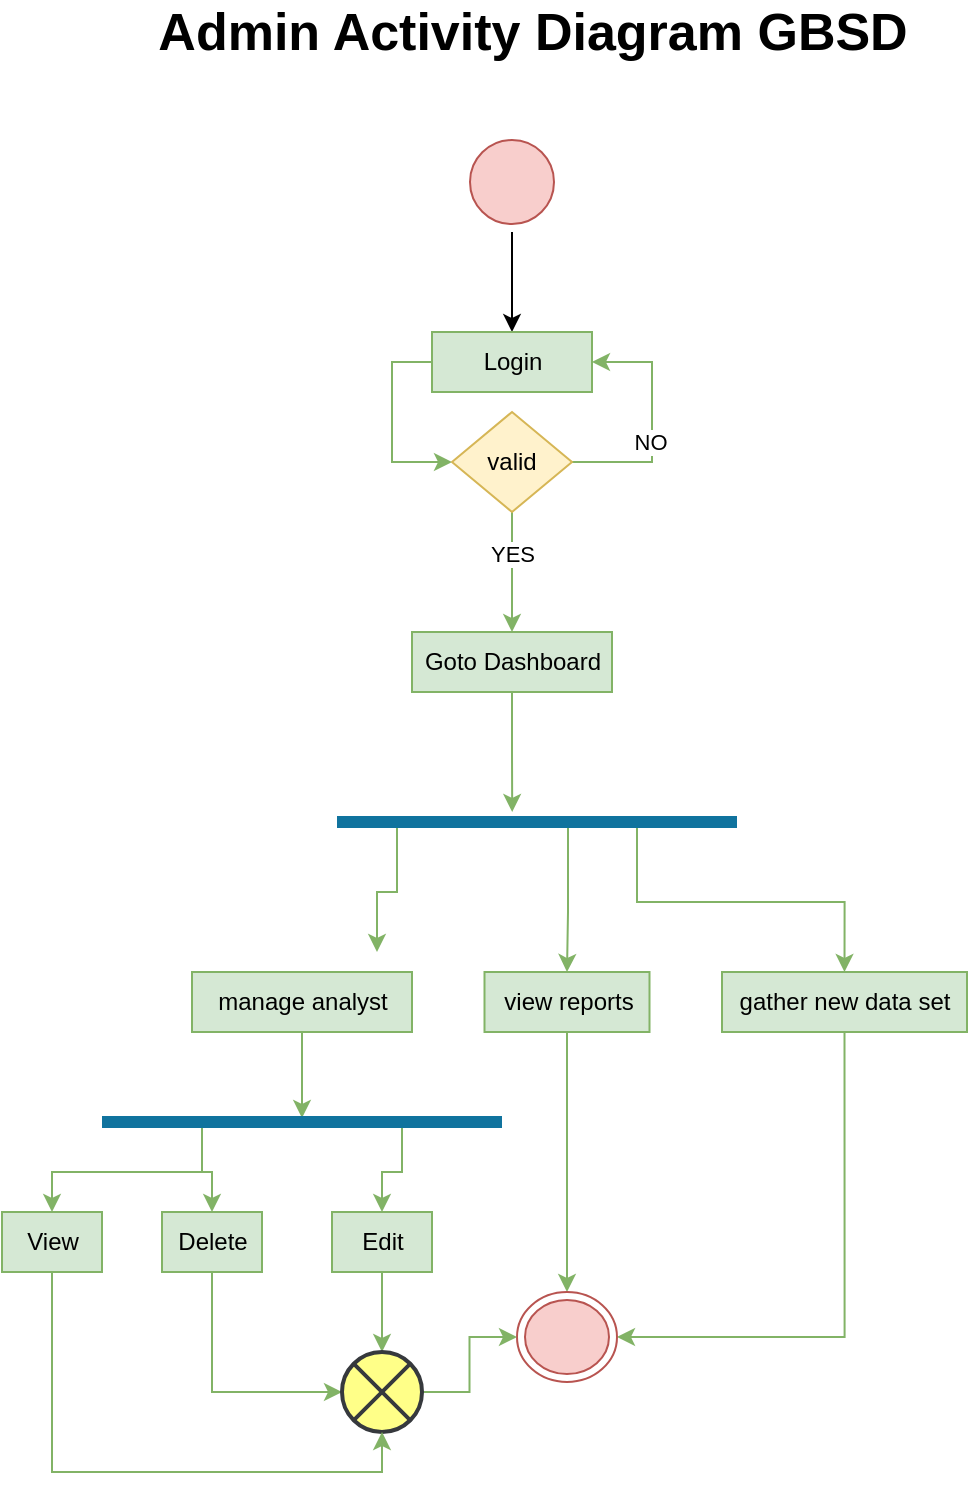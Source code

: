 <mxfile version="16.0.0" type="github">
  <diagram id="R55gWOqjiPcfosr_M6kP" name="Page-1">
    <mxGraphModel dx="1102" dy="614" grid="1" gridSize="10" guides="1" tooltips="1" connect="1" arrows="1" fold="1" page="1" pageScale="1" pageWidth="850" pageHeight="1100" math="0" shadow="0">
      <root>
        <mxCell id="0" />
        <mxCell id="1" parent="0" />
        <mxCell id="Cf-uMxEdngn3-UOEg5tb-1" value="&lt;font style=&quot;font-size: 26px&quot;&gt;&lt;b&gt;Admin Activity Diagram GBSD&lt;/b&gt;&lt;/font&gt;" style="text;html=1;align=center;verticalAlign=middle;resizable=0;points=[];autosize=1;strokeColor=none;fillColor=none;" vertex="1" parent="1">
          <mxGeometry x="230" y="20" width="390" height="20" as="geometry" />
        </mxCell>
        <mxCell id="Cf-uMxEdngn3-UOEg5tb-4" style="edgeStyle=orthogonalEdgeStyle;rounded=0;orthogonalLoop=1;jettySize=auto;html=1;exitX=0.5;exitY=1;exitDx=0;exitDy=0;entryX=0.5;entryY=0;entryDx=0;entryDy=0;" edge="1" parent="1" source="Cf-uMxEdngn3-UOEg5tb-2" target="Cf-uMxEdngn3-UOEg5tb-3">
          <mxGeometry relative="1" as="geometry" />
        </mxCell>
        <mxCell id="Cf-uMxEdngn3-UOEg5tb-2" value="" style="ellipse;html=1;shape=startState;fillColor=#f8cecc;strokeColor=#b85450;" vertex="1" parent="1">
          <mxGeometry x="390" y="80" width="50" height="50" as="geometry" />
        </mxCell>
        <mxCell id="Cf-uMxEdngn3-UOEg5tb-7" style="edgeStyle=orthogonalEdgeStyle;rounded=0;orthogonalLoop=1;jettySize=auto;html=1;exitX=0;exitY=0.5;exitDx=0;exitDy=0;entryX=0;entryY=0.5;entryDx=0;entryDy=0;fillColor=#d5e8d4;strokeColor=#82b366;fontColor=#000000;" edge="1" parent="1" source="Cf-uMxEdngn3-UOEg5tb-3" target="Cf-uMxEdngn3-UOEg5tb-6">
          <mxGeometry relative="1" as="geometry" />
        </mxCell>
        <mxCell id="Cf-uMxEdngn3-UOEg5tb-3" value="Login" style="html=1;dashed=0;whitespace=wrap;fillColor=#d5e8d4;strokeColor=#82b366;" vertex="1" parent="1">
          <mxGeometry x="375" y="180" width="80" height="30" as="geometry" />
        </mxCell>
        <mxCell id="Cf-uMxEdngn3-UOEg5tb-31" style="edgeStyle=orthogonalEdgeStyle;rounded=0;orthogonalLoop=1;jettySize=auto;html=1;exitX=0.5;exitY=1;exitDx=0;exitDy=0;entryX=0.438;entryY=0;entryDx=0;entryDy=0;entryPerimeter=0;fillColor=#d5e8d4;strokeColor=#82b366;" edge="1" parent="1" source="Cf-uMxEdngn3-UOEg5tb-5" target="Cf-uMxEdngn3-UOEg5tb-23">
          <mxGeometry relative="1" as="geometry" />
        </mxCell>
        <mxCell id="Cf-uMxEdngn3-UOEg5tb-5" value="Goto Dashboard" style="html=1;dashed=0;whitespace=wrap;fillColor=#d5e8d4;strokeColor=#82b366;" vertex="1" parent="1">
          <mxGeometry x="365" y="330" width="100" height="30" as="geometry" />
        </mxCell>
        <mxCell id="Cf-uMxEdngn3-UOEg5tb-10" style="edgeStyle=orthogonalEdgeStyle;rounded=0;orthogonalLoop=1;jettySize=auto;html=1;exitX=1;exitY=0.5;exitDx=0;exitDy=0;entryX=1;entryY=0.5;entryDx=0;entryDy=0;fillColor=#d5e8d4;strokeColor=#82b366;" edge="1" parent="1" source="Cf-uMxEdngn3-UOEg5tb-6" target="Cf-uMxEdngn3-UOEg5tb-3">
          <mxGeometry relative="1" as="geometry">
            <Array as="points">
              <mxPoint x="485" y="245" />
              <mxPoint x="485" y="195" />
            </Array>
          </mxGeometry>
        </mxCell>
        <mxCell id="Cf-uMxEdngn3-UOEg5tb-11" value="NO" style="edgeLabel;html=1;align=center;verticalAlign=middle;resizable=0;points=[];" vertex="1" connectable="0" parent="Cf-uMxEdngn3-UOEg5tb-10">
          <mxGeometry x="-0.167" y="1" relative="1" as="geometry">
            <mxPoint as="offset" />
          </mxGeometry>
        </mxCell>
        <mxCell id="Cf-uMxEdngn3-UOEg5tb-12" style="edgeStyle=orthogonalEdgeStyle;rounded=0;orthogonalLoop=1;jettySize=auto;html=1;exitX=0.5;exitY=1;exitDx=0;exitDy=0;entryX=0.5;entryY=0;entryDx=0;entryDy=0;fillColor=#d5e8d4;strokeColor=#82b366;" edge="1" parent="1" source="Cf-uMxEdngn3-UOEg5tb-6" target="Cf-uMxEdngn3-UOEg5tb-5">
          <mxGeometry relative="1" as="geometry" />
        </mxCell>
        <mxCell id="Cf-uMxEdngn3-UOEg5tb-13" value="YES" style="edgeLabel;html=1;align=center;verticalAlign=middle;resizable=0;points=[];" vertex="1" connectable="0" parent="Cf-uMxEdngn3-UOEg5tb-12">
          <mxGeometry x="-0.684" y="1" relative="1" as="geometry">
            <mxPoint x="-1" y="11" as="offset" />
          </mxGeometry>
        </mxCell>
        <mxCell id="Cf-uMxEdngn3-UOEg5tb-6" value="valid" style="rhombus;whiteSpace=wrap;html=1;fillColor=#fff2cc;strokeColor=#d6b656;" vertex="1" parent="1">
          <mxGeometry x="385" y="220" width="60" height="50" as="geometry" />
        </mxCell>
        <mxCell id="Cf-uMxEdngn3-UOEg5tb-20" style="edgeStyle=orthogonalEdgeStyle;rounded=0;orthogonalLoop=1;jettySize=auto;html=1;exitX=0.25;exitY=0.5;exitDx=0;exitDy=0;exitPerimeter=0;fillColor=#d5e8d4;strokeColor=#82b366;" edge="1" parent="1" source="Cf-uMxEdngn3-UOEg5tb-23">
          <mxGeometry relative="1" as="geometry">
            <mxPoint x="347.5" y="490" as="targetPoint" />
            <Array as="points">
              <mxPoint x="357.5" y="425" />
              <mxPoint x="357.5" y="460" />
              <mxPoint x="347.5" y="460" />
            </Array>
          </mxGeometry>
        </mxCell>
        <mxCell id="Cf-uMxEdngn3-UOEg5tb-21" style="edgeStyle=orthogonalEdgeStyle;rounded=0;orthogonalLoop=1;jettySize=auto;html=1;exitX=0.75;exitY=0.5;exitDx=0;exitDy=0;exitPerimeter=0;entryX=0.5;entryY=0;entryDx=0;entryDy=0;fillColor=#d5e8d4;strokeColor=#82b366;" edge="1" parent="1" source="Cf-uMxEdngn3-UOEg5tb-23" target="Cf-uMxEdngn3-UOEg5tb-29">
          <mxGeometry relative="1" as="geometry" />
        </mxCell>
        <mxCell id="Cf-uMxEdngn3-UOEg5tb-22" style="edgeStyle=orthogonalEdgeStyle;rounded=0;orthogonalLoop=1;jettySize=auto;html=1;exitX=0.25;exitY=0.5;exitDx=0;exitDy=0;exitPerimeter=0;entryX=0.5;entryY=0;entryDx=0;entryDy=0;fillColor=#d5e8d4;strokeColor=#82b366;" edge="1" parent="1" source="Cf-uMxEdngn3-UOEg5tb-23" target="Cf-uMxEdngn3-UOEg5tb-27">
          <mxGeometry relative="1" as="geometry">
            <Array as="points">
              <mxPoint x="443" y="425" />
              <mxPoint x="443" y="470" />
            </Array>
          </mxGeometry>
        </mxCell>
        <mxCell id="Cf-uMxEdngn3-UOEg5tb-23" value="" style="shape=line;html=1;strokeWidth=6;strokeColor=#10739e;fillColor=#b1ddf0;" vertex="1" parent="1">
          <mxGeometry x="327.5" y="420" width="200" height="10" as="geometry" />
        </mxCell>
        <mxCell id="Cf-uMxEdngn3-UOEg5tb-34" style="edgeStyle=orthogonalEdgeStyle;rounded=0;orthogonalLoop=1;jettySize=auto;html=1;exitX=0.5;exitY=1;exitDx=0;exitDy=0;entryX=0.5;entryY=0.3;entryDx=0;entryDy=0;entryPerimeter=0;fillColor=#d5e8d4;strokeColor=#82b366;" edge="1" parent="1" source="Cf-uMxEdngn3-UOEg5tb-25" target="Cf-uMxEdngn3-UOEg5tb-32">
          <mxGeometry relative="1" as="geometry" />
        </mxCell>
        <mxCell id="Cf-uMxEdngn3-UOEg5tb-25" value="manage analyst" style="html=1;dashed=0;whitespace=wrap;fillColor=#d5e8d4;strokeColor=#82b366;" vertex="1" parent="1">
          <mxGeometry x="255" y="500" width="110" height="30" as="geometry" />
        </mxCell>
        <mxCell id="Cf-uMxEdngn3-UOEg5tb-26" style="edgeStyle=orthogonalEdgeStyle;rounded=0;orthogonalLoop=1;jettySize=auto;html=1;exitX=0.5;exitY=1;exitDx=0;exitDy=0;entryX=0.5;entryY=0;entryDx=0;entryDy=0;fillColor=#d5e8d4;strokeColor=#82b366;" edge="1" parent="1" source="Cf-uMxEdngn3-UOEg5tb-27" target="Cf-uMxEdngn3-UOEg5tb-33">
          <mxGeometry relative="1" as="geometry">
            <mxPoint x="442.5" y="560" as="targetPoint" />
          </mxGeometry>
        </mxCell>
        <mxCell id="Cf-uMxEdngn3-UOEg5tb-27" value="view reports" style="html=1;dashed=0;whitespace=wrap;fillColor=#d5e8d4;strokeColor=#82b366;" vertex="1" parent="1">
          <mxGeometry x="401.25" y="500" width="82.5" height="30" as="geometry" />
        </mxCell>
        <mxCell id="Cf-uMxEdngn3-UOEg5tb-28" style="edgeStyle=orthogonalEdgeStyle;rounded=0;orthogonalLoop=1;jettySize=auto;html=1;exitX=0.5;exitY=1;exitDx=0;exitDy=0;entryX=1;entryY=0.5;entryDx=0;entryDy=0;fillColor=#d5e8d4;strokeColor=#82b366;" edge="1" parent="1" source="Cf-uMxEdngn3-UOEg5tb-29" target="Cf-uMxEdngn3-UOEg5tb-33">
          <mxGeometry relative="1" as="geometry">
            <mxPoint x="462.5" y="580" as="targetPoint" />
          </mxGeometry>
        </mxCell>
        <mxCell id="Cf-uMxEdngn3-UOEg5tb-29" value="gather new data set" style="html=1;dashed=0;whitespace=wrap;fillColor=#d5e8d4;strokeColor=#82b366;" vertex="1" parent="1">
          <mxGeometry x="520" y="500" width="122.5" height="30" as="geometry" />
        </mxCell>
        <mxCell id="Cf-uMxEdngn3-UOEg5tb-42" style="edgeStyle=orthogonalEdgeStyle;rounded=0;orthogonalLoop=1;jettySize=auto;html=1;exitX=0.75;exitY=0.5;exitDx=0;exitDy=0;exitPerimeter=0;entryX=0.5;entryY=0;entryDx=0;entryDy=0;fillColor=#d5e8d4;strokeColor=#82b366;" edge="1" parent="1" source="Cf-uMxEdngn3-UOEg5tb-32" target="Cf-uMxEdngn3-UOEg5tb-37">
          <mxGeometry relative="1" as="geometry" />
        </mxCell>
        <mxCell id="Cf-uMxEdngn3-UOEg5tb-43" style="edgeStyle=orthogonalEdgeStyle;rounded=0;orthogonalLoop=1;jettySize=auto;html=1;exitX=0.25;exitY=0.5;exitDx=0;exitDy=0;exitPerimeter=0;entryX=0.5;entryY=0;entryDx=0;entryDy=0;fillColor=#d5e8d4;strokeColor=#82b366;" edge="1" parent="1" source="Cf-uMxEdngn3-UOEg5tb-32" target="Cf-uMxEdngn3-UOEg5tb-39">
          <mxGeometry relative="1" as="geometry" />
        </mxCell>
        <mxCell id="Cf-uMxEdngn3-UOEg5tb-45" style="edgeStyle=orthogonalEdgeStyle;rounded=0;orthogonalLoop=1;jettySize=auto;html=1;exitX=0.25;exitY=0.5;exitDx=0;exitDy=0;exitPerimeter=0;entryX=0.5;entryY=0;entryDx=0;entryDy=0;fontColor=#000000;fillColor=#d5e8d4;strokeColor=#82b366;" edge="1" parent="1" source="Cf-uMxEdngn3-UOEg5tb-32" target="Cf-uMxEdngn3-UOEg5tb-44">
          <mxGeometry relative="1" as="geometry" />
        </mxCell>
        <mxCell id="Cf-uMxEdngn3-UOEg5tb-32" value="" style="shape=line;html=1;strokeWidth=6;strokeColor=#10739e;fillColor=#b1ddf0;" vertex="1" parent="1">
          <mxGeometry x="210" y="570" width="200" height="10" as="geometry" />
        </mxCell>
        <mxCell id="Cf-uMxEdngn3-UOEg5tb-33" value="" style="ellipse;html=1;shape=endState;fillColor=#f8cecc;strokeColor=#b85450;" vertex="1" parent="1">
          <mxGeometry x="417.5" y="660" width="50" height="45" as="geometry" />
        </mxCell>
        <mxCell id="Cf-uMxEdngn3-UOEg5tb-36" style="edgeStyle=orthogonalEdgeStyle;rounded=0;orthogonalLoop=1;jettySize=auto;html=1;exitX=0.5;exitY=1;exitDx=0;exitDy=0;entryX=0.5;entryY=0;entryDx=0;entryDy=0;entryPerimeter=0;fillColor=#d5e8d4;strokeColor=#82b366;" edge="1" parent="1" source="Cf-uMxEdngn3-UOEg5tb-37" target="Cf-uMxEdngn3-UOEg5tb-40">
          <mxGeometry relative="1" as="geometry" />
        </mxCell>
        <mxCell id="Cf-uMxEdngn3-UOEg5tb-37" value="Edit" style="html=1;dashed=0;whitespace=wrap;fillColor=#d5e8d4;strokeColor=#82b366;" vertex="1" parent="1">
          <mxGeometry x="325" y="620" width="50" height="30" as="geometry" />
        </mxCell>
        <mxCell id="Cf-uMxEdngn3-UOEg5tb-38" style="edgeStyle=orthogonalEdgeStyle;rounded=0;orthogonalLoop=1;jettySize=auto;html=1;exitX=0.5;exitY=1;exitDx=0;exitDy=0;entryX=0;entryY=0.5;entryDx=0;entryDy=0;entryPerimeter=0;fillColor=#d5e8d4;strokeColor=#82b366;" edge="1" parent="1" source="Cf-uMxEdngn3-UOEg5tb-39" target="Cf-uMxEdngn3-UOEg5tb-40">
          <mxGeometry relative="1" as="geometry" />
        </mxCell>
        <mxCell id="Cf-uMxEdngn3-UOEg5tb-39" value="Delete" style="html=1;dashed=0;whitespace=wrap;fillColor=#d5e8d4;strokeColor=#82b366;" vertex="1" parent="1">
          <mxGeometry x="240" y="620" width="50" height="30" as="geometry" />
        </mxCell>
        <mxCell id="Cf-uMxEdngn3-UOEg5tb-41" style="edgeStyle=orthogonalEdgeStyle;rounded=0;orthogonalLoop=1;jettySize=auto;html=1;exitX=1;exitY=0.5;exitDx=0;exitDy=0;exitPerimeter=0;entryX=0;entryY=0.5;entryDx=0;entryDy=0;fillColor=#d5e8d4;strokeColor=#82b366;" edge="1" parent="1" source="Cf-uMxEdngn3-UOEg5tb-40" target="Cf-uMxEdngn3-UOEg5tb-33">
          <mxGeometry relative="1" as="geometry" />
        </mxCell>
        <mxCell id="Cf-uMxEdngn3-UOEg5tb-40" value="" style="html=1;shape=mxgraph.sysml.flowFinal;strokeWidth=2;verticalLabelPosition=bottom;verticalAlignment=top;fillColor=#ffff88;strokeColor=#36393d;" vertex="1" parent="1">
          <mxGeometry x="330" y="690" width="40" height="40" as="geometry" />
        </mxCell>
        <mxCell id="Cf-uMxEdngn3-UOEg5tb-46" style="edgeStyle=orthogonalEdgeStyle;rounded=0;orthogonalLoop=1;jettySize=auto;html=1;exitX=0.5;exitY=1;exitDx=0;exitDy=0;entryX=0.5;entryY=1;entryDx=0;entryDy=0;entryPerimeter=0;fontColor=#000000;fillColor=#d5e8d4;strokeColor=#82b366;" edge="1" parent="1" source="Cf-uMxEdngn3-UOEg5tb-44" target="Cf-uMxEdngn3-UOEg5tb-40">
          <mxGeometry relative="1" as="geometry" />
        </mxCell>
        <mxCell id="Cf-uMxEdngn3-UOEg5tb-44" value="View" style="html=1;dashed=0;whitespace=wrap;fillColor=#d5e8d4;strokeColor=#82b366;" vertex="1" parent="1">
          <mxGeometry x="160" y="620" width="50" height="30" as="geometry" />
        </mxCell>
      </root>
    </mxGraphModel>
  </diagram>
</mxfile>
